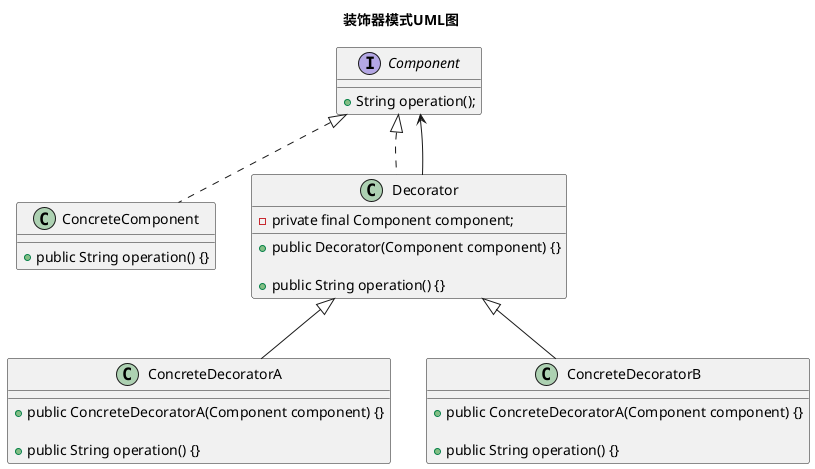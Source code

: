 @startuml

Title "装饰器模式UML图"

interface Component

Component <|.. ConcreteComponent
Component <|.. Decorator
Component <-- Decorator
Decorator <|-- ConcreteDecoratorA
Decorator <|-- ConcreteDecoratorB


interface Component {

    +String operation();
}

class Decorator {

    -private final Component component;

    +public Decorator(Component component) {}

    +public String operation() {}
}

class ConcreteDecoratorA {

    +public ConcreteDecoratorA(Component component) {}

    +public String operation() {}
}

class ConcreteDecoratorB {

    +public ConcreteDecoratorA(Component component) {}

    +public String operation() {}
}

class ConcreteComponent {

    +public String operation() {}
}

@enduml